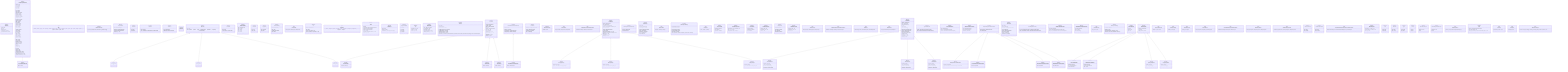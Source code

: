 classDiagram
class MenuProp {
  <<interface>>
  name: string
  icon: any
  component: any
  needsReport?: boolean
  openedOnMobile?: boolean
}



class GenericContainerProps {
  <<interface>>
  element?: any
  xxxl?: boolean
  xxl?: boolean
  xl?: boolean
  lg?: boolean
  sm?: boolean
  full?: boolean
  horizontal?: boolean
  vertical?: boolean
  rounded?: boolean
  colorless?: boolean
  transparent?: boolean
  primary?: boolean
  secondary?: boolean
  tertiary?: boolean
  black?: boolean
  red?: boolean
  orange?: boolean
  amber?: boolean
  yellow?: boolean
  lime?: boolean
  green?: boolean
  emerald?: boolean
  teal?: boolean
  cyan?: boolean
  sky?: boolean
  blue?: boolean
  indigo?: boolean
  violet?: boolean
  purple?: boolean
  fuchsia?: boolean
  pink?: boolean
  rose?: boolean
  clickable?: boolean
  focusable?: boolean
  disabled?: boolean
  svg?: any
  leftSvg?: any
  rightSvg?: any
  src?: string
  leftSrc?: string
  rightSrc?: string
  containerClasses?: string
  illustrationClasses?: string
  leftIllustrationClasses?: string
  rightIllustrationClasses?: string
}



class GenericIllustrationProps {
  <<interface>>
  right?: boolean
}

GenericContainerProps <|-- GenericIllustrationProps

class Color {
  <<type>>
  | 'black'   | 'white'   | 'gray'   | 'red'   | 'orange'   | 'amber'   | 'yellow'   | 'lime'   | 'green'   | 'emerald'   | 'teal'   | 'cyan'   | 'sky'   | 'blue'   | 'indigo'   | 'violet'   | 'purple'   | 'fuchsia'   | 'pink'   | 'rose'
}



class MathNumberObject {
  <<interface>>
  [key: string]: MathNumber | MathNumber[] | MathNumber[][]
}



class ComputedData {
  <<interface>>
  raw: MathNumberObject
  parameters: MathNumberObject
  computed: MathNumberObject
  compute: #40;#41; =#62; void
}



class DataLabel {
  <<interface>>
  name: string
  unit: MathUnit
}



class DataValue {
  <<interface>>
  label: DataLabel
  value: MathNumber | MathNumber[] | MathNumber[][]
}



class BaseDrop {
  <<interface>>
  data: ComputedData
  additionnalFields: MachineField[]
}



class JSONDrop {
  <<interface>>

}



class BaseField {
  <<interface>>
  label: string
  value: | boolean     | number     | string     | SlidableNumber     | DateValue     | LongString     | SelectableString
}



class JSONField {
  <<interface>>
  label: string
  value: boolean | number | string
}



class SlidableNumber {
  <<interface>>
  kind: 'slidableNumber'
  value: number
  step: number
  min: number
  max: number
}



class DateValue {
  <<interface>>
  kind: 'date'
  value: string
}



class LongString {
  <<interface>>
  kind: 'longString'
  value: string
}



class SelectableString {
  <<interface>>
  kind: 'selectableString'
  value: string
  possibleValues: string[]
  strict: boolean
}



class HeavydynField {
  <<interface>>

}

BaseField <|-- HeavydynField

class MaxidynField {
  <<interface>>

}

BaseField <|-- MaxidynField

class MinidynField {
  <<interface>>

}

BaseField <|-- MinidynField

class MachineField {
  <<type>>
  HeavydynField | MaxidynField | MinidynField
}



class Icon {
  <<interface>>
  element: HTMLElement
  color: string
  setText: #40;text: string#41; =#62; void
  setIcon: #40;iconName: IconName#41; =#62; void
}



class IconName {
  <<type>>
  | 'circle'   | 'triangle'   | 'square'   | 'rhombus'   | 'flare'   | 'pentagon'   | 'hexagon'   | 'hexagonAlt'   | 'heptagon'   | 'octagon'
}



class Image {
  <<interface>>
  id: string
  sourceData: mapboxgl.ImageSourceRaw
  markerNW: mapboxgl.Marker
  markerSE: mapboxgl.Marker
  opacity: number
  addToMap: #40;isVisible: boolean#41; =#62; void
  remove: #40;#41; =#62; void
}



class JSONImage {
  <<interface>>
  name: string
  opacity?: number
  coordinates?: #123;     nw: LngLat     se: LngLat   #125;
}



class ImageCoordinates {
  <<interface>>
  tl: XYCoord
  tr: XYCoord
  bl: XYCoord
  br: XYCoord
}



class Line {
  <<interface>>
  addToMap: #40;#41; =#62; void
  update: #40;#41; =#62; void
  remove: #40;#41; =#62; void
}



class MathNumber {
  <<interface>>
  value: math.Unit | number
  unit: MathUnit | string
  displayString: string
  displayStringWithUnit: string
  toDisplayedValue: #40;#41; =#62; void
}



class MathUnit {
  <<interface>>
  name: string
  currentUnit: string
  currentPrecision: number
  possibleSettings: [string, number][]
  possiblePrecisions: number[]
  minDisplayedValue?: number
  maxDisplayedValue?: number
  thresholds?: #123;     selected: PredefinedThreshold | CustomThreshold | null     list: PredefinedThreshold[]     // custom: CustomThreshold   #125;
}



class BasePoint {
  <<interface>>
  machine: MachineName
  number: number
  marker: mapboxgl.Marker
  icon: Icon
  settings: JSONPointSettings
  zone: Zone | null
  data: DataValue[]
  updateText: #40;#41; =#62; void
  updateVisibility: #40;#41; =#62; void
  addToMap: #40;#41; =#62; void
  remove: #40;#41; =#62; void
}



class BasePointCreatorParameters {
  <<interface>>
  machine: MachineName
}

MachinePointCreatorParameters <|-- BasePointCreatorParameters

class JSONPoint {
  <<interface>>
  coordinates: mapboxgl.LngLatLike
  settings: JSONPointSettings
  informations: JSONField[]
  drops: JSONDrop[]
}



class JSONPointSettings {
  <<interface>>
  isVisible: boolean
}



class HeavydynPoint {
  <<interface>>
  machine: 'Heavydyn'
}

BasePoint <|-- HeavydynPoint

class MaxidynPoint {
  <<interface>>
  machine: 'Maxidyn'
}

BasePoint <|-- MaxidynPoint

class MinidynPoint {
  <<interface>>
  machine: 'Minidyn'
}

BasePoint <|-- MinidynPoint

class MachinePoint {
  <<type>>
  HeavydynPoint | MaxidynPoint | MinidynPoint
}



class PartialMachinePoint~MachinePoint~ {
  <<type>>
  PartialExtendedObject#60;   BasePoint,   MachinePoint #62;
}



class MachinePointCreatorParameters {
  <<interface>>
  number: number
  iconName: IconName
  projectSettings: JSONProjectSettings
  reportSettings: JSONReportSettings
}



class BaseProject {
  <<interface>>
  machine: MachineName
  name: MachineField
  informations: MachineField[]
  reports: SelectableList#60;MachineReport#62;
  units: MachineUnits
  settings: JSONProjectSettings
  images: Image[]
  refreshLinesAndImages: #40;#41; =#62; void
  setMapStyle: #40;styleIndex: number#41; =#62; void
  fitOnMap: #40;#41; =#62; void
  addToMap: #40;#41; =#62; void
  remove: #40;#41; =#62; void
}



class BaseProjectCreatorParameters {
  <<interface>>
  machine: MachineName
  units: MachineUnits
}



class JSONProject {
  <<interface>>
  name: string
  machine: MachineName
  selectedReport?: number
  settings: JSONProjectSettings
  images: JSONImage[]
  informations: JSONField[]
  reports: JSONReport[]
  units: JSONUnits
}



class MachineName {
  <<type>>
  'Heavydyn' | 'Maxidyn' | 'Minidyn'
}



class JSONProjectSettings {
  <<interface>>
  arePointsVisible: boolean
  arePointsLinked: boolean
  arePointsLocked: boolean
  areImagesVisible: boolean
  pointsState: PointsState
  map: #123;     styleIndex: number     coordinates?: LngLat     zoom?: number   #125;
}



class PointsState {
  <<type>>
  'value' | 'number' | 'nothing'
}



class HeavydynProject {
  <<interface>>
  machine: 'Heavydyn'
  reports: SelectableList#60;HeavydynReport#62;
}

BaseProject <|-- HeavydynProject

class HeavydynUnits {
  <<interface>>
  deformation: MathUnit
  force: MathUnit
  temperature: MathUnit
}



class JSONHeavydynUnits {
  <<interface>>
  deformation: 'mm' | '1/100 mm' | 'um'
  force: 'N' | 'kN' | 'lbs'
  temperature: 'degC' | 'degF' | 'K'
}



class MaxidynProject {
  <<interface>>
  machine: 'Maxidyn'
  reports: SelectableList#60;MaxidynReport#62;
}

BaseProject <|-- MaxidynProject

class MaxidynUnits {
  <<interface>>
  modulus: MathUnit
  deformation: MathUnit
  force: MathUnit
}



class JSONMaxidynUnits {
  <<interface>>
  modulus: 'MPa' | 'kN'
  deformation: 'mm' | 'um'
  force: 'N' | 'kN'
}



class MinidynProject {
  <<interface>>
  machine: 'Minidyn'
  reports: SelectableList#60;MinidynReport#62;
}

BaseProject <|-- MinidynProject

class MinidynUnits {
  <<interface>>
  modulus: MathUnit
  deformation: MathUnit
  force: MathUnit
  temperature: MathUnit
}



class JSONMinidynUnits {
  <<interface>>
  modulus: 'MPa' | 'kN'
  deformation: 'mm' | 'um'
  force: 'N' | 'kN'
}



class MachineProject {
  <<type>>
  HeavydynProject | MaxidynProject | MinidynProject
}



class PartialMachineProject~MachineProject~ {
  <<type>>
  PartialExtendedObject#60;   BaseProject,   MachineProject #62;
}



class JSONUnits {
  <<type>>
  JSONHeavydynUnits | JSONMaxidynUnits | JSONMinidynUnits
}



class MachineUnits {
  <<type>>
  HeavydynUnits | MaxidynUnits | MinidynUnits
}



class BaseReport {
  <<interface>>
  machine: MachineName
  name: MachineField
  points: MachinePoint[]
  line: Line
  zones: Zone[]
  screenshots: string[]
  dataLabels: ReportDataLabels
  settings: JSONReportSettings
  platform: MachineField[]
  informations: MachineField[]
  isOnMap: boolean
  fitOnMap: #40;#41; =#62; void
  addToMap: #40;#41; =#62; void
  remove: #40;#41; =#62; void
}



class ReportDataLabels {
  <<interface>>
  groups: SelectableList#60;GroupedDataLabels#62;
  table: SelectableList#60;TableDataLabelsParameters#62;
}



class GroupedDataLabels {
  <<interface>>
  from: DataLabelsFrom
  choices: SelectableList#60;DataLabel#62;
  indexes?: SelectableList#60;MachineDropIndex#62;
}



class TableDataLabelsParameters {
  <<interface>>
  group: GroupedDataLabels
  index?: MachineDropIndex
  dataLabels: DataLabel[]
}



class BaseReportCreatorParameters {
  <<interface>>
  machine: MachineName
  groupedDataLabels: SelectableList#60;GroupedDataLabels#62;
}

MachineReportCreatorParameters <|-- BaseReportCreatorParameters

class JSONReport {
  <<interface>>
  name: string
  points: JSONPoint[]
  dataLabels: JSONReportDataLabels
  zones: JSONZone[]
  settings: JSONReportSettings
  screenshots: number[]
  platform: JSONField[]
  informations: JSONField[]
}



class JSONReportDataLabels {
  <<interface>>
  groups: SelectableList#60;number, JSONGroupedDataLabels#62;
  table: SelectableList#60;number, JSONTableDataLabelsParameters#62;
}



class JSONGroupedDataLabels {
  <<interface>>
  from: DataLabelsFrom
  choices: SelectableOptionalList#60;number, string#62;
  indexes?: SelectableList#60;number, MachineDropIndex#62;
}



class JSONTableDataLabelsParameters {
  <<interface>>
  from: DataLabelsFrom
  index?: number
  dataLabels: string[]
}



class DataLabelsFrom {
  <<type>>
  'Drop' | 'Test' | 'Zone'
}



class JSONReportSettings {
  <<interface>>
  iconName: IconName
  isVisible: boolean
  selectedColorization: 'Threshold' | 'Zone'
  threshold: #123;     colors: ThresholdColors     custom: #123;#125;   #125;
}



class ThresholdColors {
  <<interface>>
  low: Color
  middle: Color
  high: Color
}



class BaseDropIndex {
  <<interface>>
  machine: MachineName
  type: string
  displayedIndex: number
}



class HeavydynReport {
  <<interface>>
  machine: 'Heavydyn'
  points: HeavydynPoint[]
  platform: HeavydynField[]
  informations: HeavydynField[]
}

BaseReport <|-- HeavydynReport

class HeavydynReportCreatorParameters {
  <<interface>>
  units: HeavydynUnits
}

MachineReportCreatorParameters <|-- HeavydynReportCreatorParameters

class HeavydynDropType {
  <<type>>
  'Distance' | 'Force' | 'Time'
}



class HeavydynDropIndex {
  <<interface>>
  machine: 'Heavydyn'
  type: HeavydynDropType
  value: MathNumber
}

BaseDropIndex <|-- HeavydynDropIndex

class JSONHeavydynDropIndex {
  <<interface>>
  machine: 'Heavydyn'
  type: HeavydynDropType
  value: number
}

BaseDropIndex <|-- JSONHeavydynDropIndex

class MaxidynReport {
  <<interface>>
  machine: 'Maxidyn'
  points: MaxidynPoint[]
  platform: MaxidynField[]
  informations: MaxidynField[]
}

BaseReport <|-- MaxidynReport

class MaxidynReportCreatorParameters {
  <<interface>>
  units: MaxidynUnits
}

MachineReportCreatorParameters <|-- MaxidynReportCreatorParameters

class MaxidynDropType {
  <<type>>
  'Training' | 'Averaging'
}



class MaxidynDropIndex {
  <<interface>>
  machine: 'Maxidyn'
  type: MaxidynDropType
}

BaseDropIndex <|-- MaxidynDropIndex

class MinidynReport {
  <<interface>>
  machine: 'Minidyn'
  points: MinidynPoint[]
  platform: MinidynField[]
  informations: MinidynField[]
}

BaseReport <|-- MinidynReport

class MinidynReportCreatorParameters {
  <<interface>>
  units: MinidynUnits
}

MachineReportCreatorParameters <|-- MinidynReportCreatorParameters

class MinidynDropType {
  <<type>>
  'Training' | 'Averaging'
}



class MinidynDropIndex {
  <<interface>>
  machine: 'Minidyn'
  type: MinidynDropType
}

BaseDropIndex <|-- MinidynDropIndex

class MachineReport {
  <<type>>
  HeavydynReport | MaxidynReport | MinidynReport
}



class PartialMachineReport~MachineReport~ {
  <<type>>
  PartialExtendedObject#60;   BaseReport,   MachineReport #62;
}



class MachineReportCreatorParameters {
  <<interface>>
  projectSettings: JSONProjectSettings
  units: MachineUnits
}



class MachineDropIndex {
  <<type>>
  HeavydynDropIndex | MaxidynDropIndex | MinidynDropIndex
}



class JSONMachineDropIndex {
  <<type>>
  | JSONHeavydynDropIndex   | MaxidynDropIndex   | MinidynDropIndex
}



class CustomThreshold {
  <<interface>>
  name: string
  value: number
}



class PredefinedThreshold {
  <<interface>>
  name: string
  value: number
}



class PartialExtendedObject~BaseObject, MachineObject~ {
  <<type>>
  Required#60;BaseObject#62; &   Partial#60;Omit#60;MachineObject, keyof BaseObject#62;#62;
}



class WatcherHandler {
  <<interface>>
  add: #40;stop: #40;#41; =#62; void#41; =#62; void
  remove: #40;stop: #40;#41; =#62; void#41; =#62; void
  clean: #40;#41; =#62; void
}



class Zone {
  <<interface>>
  name: string
  color: Color
}



class JSONZone {
  <<interface>>
  name: string
  color?: Color
}



class LngLat {
  <<interface>>
  lng: number
  lat: number
}



class XYCoord {
  <<interface>>
  x: number
  y: number
}



class SelectableList~S, L~ {
  <<interface>>
  selected: S | null
  list: L[]
}



class SelectableOptionalList~S, L~ {
  <<interface>>
  selected: S | null
  list?: L[]
}



class DeepRequired~T~ {
  <<type>>
  #123;   [K in keyof T]: Required#60;DeepRequired#60;T[K]#62;#62; #125;
}



class Store {
  <<interface>>
  projects: SelectableList#60;MachineProject#62;
  map: mapboxgl.Map | null
  save: #40;key: StoreKeys, value: StoreSaveableTypes#41; =#62; void
}



class StoreKeys {
  <<type>>
  Exclude#60;keyof Store, 'save'#62;
}



class StoreTypes {
  <<type>>
  Store[keyof Store]
}



class StoreSaveableTypes {
  <<type>>
  Extract#60;   StoreTypes,   string[] | number[] | boolean[] | string | number | boolean | null #62;
}